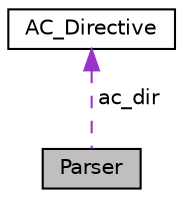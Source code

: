digraph "Parser"
{
 // LATEX_PDF_SIZE
  edge [fontname="Helvetica",fontsize="10",labelfontname="Helvetica",labelfontsize="10"];
  node [fontname="Helvetica",fontsize="10",shape=record];
  Node1 [label="Parser",height=0.2,width=0.4,color="black", fillcolor="grey75", style="filled", fontcolor="black",tooltip="The Parser class parses a SPICE-based Nelist file into a vector of components and directives containi..."];
  Node2 -> Node1 [dir="back",color="darkorchid3",fontsize="10",style="dashed",label=" ac_dir" ,fontname="Helvetica"];
  Node2 [label="AC_Directive",height=0.2,width=0.4,color="black", fillcolor="white", style="filled",URL="$classAC__Directive.html",tooltip="Desribes a '.ac' directive, as seen in the Netlist."];
}
